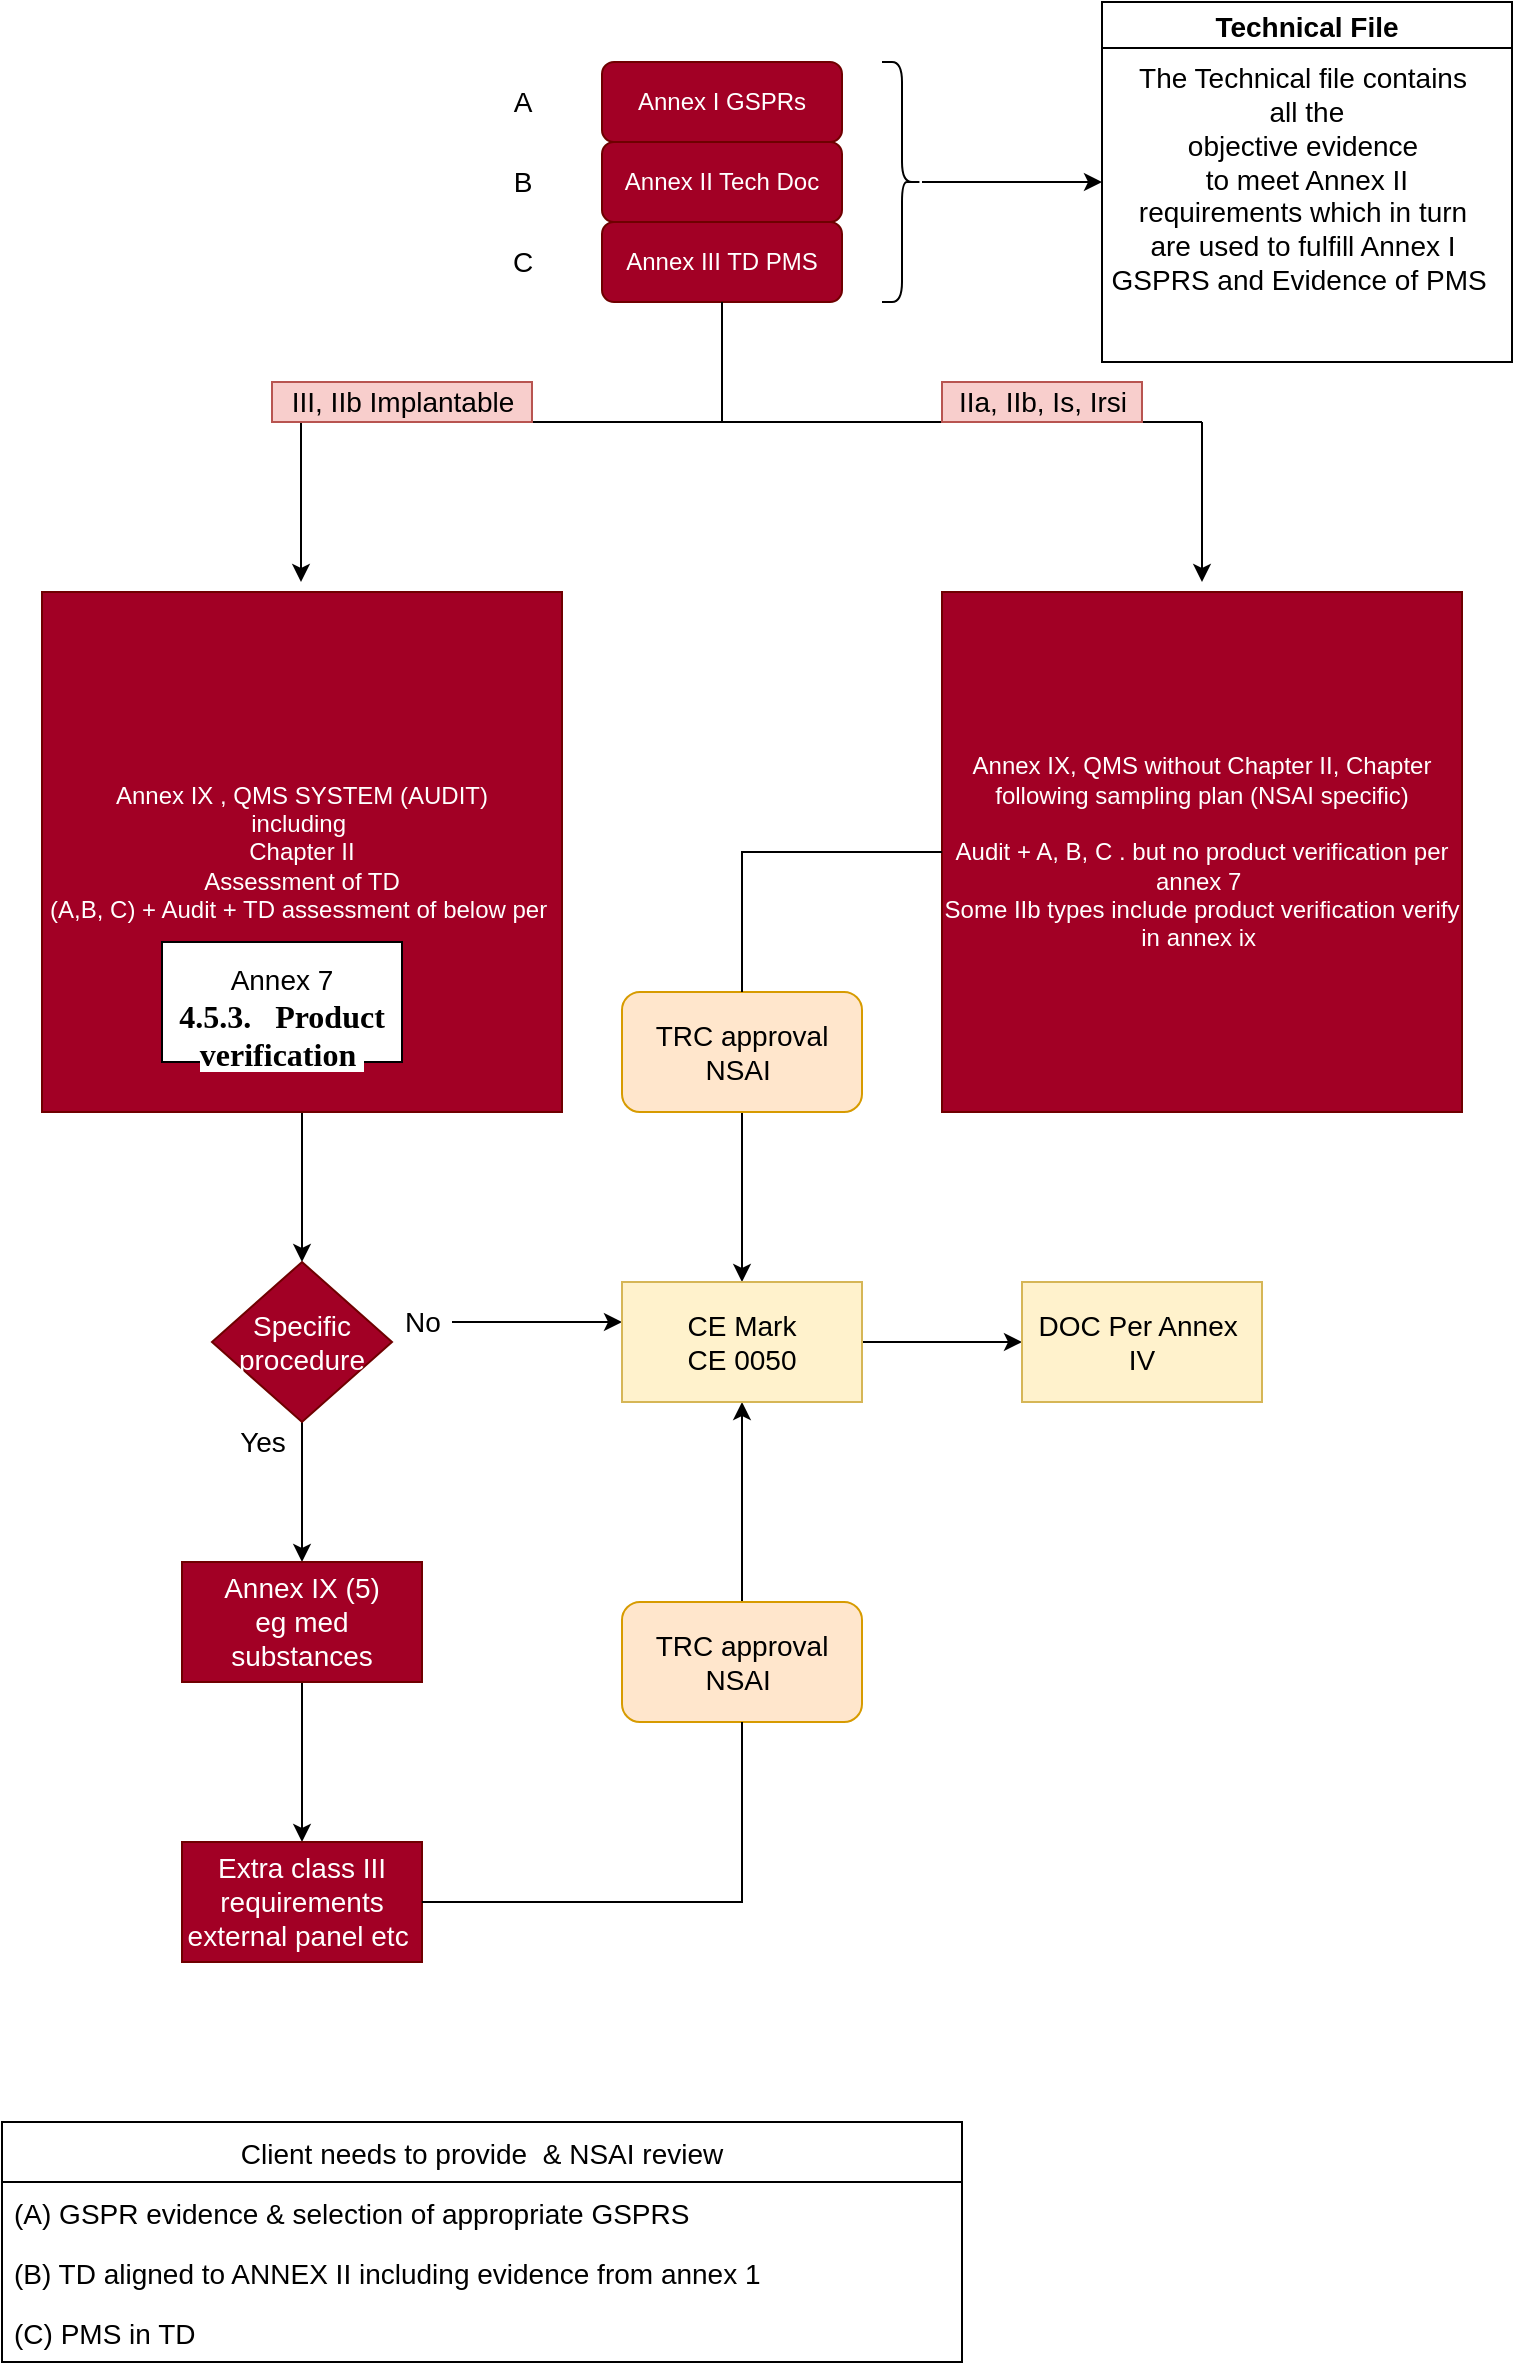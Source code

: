<mxfile version="16.4.11" type="github">
  <diagram id="C5RBs43oDa-KdzZeNtuy" name="Page-1">
    <mxGraphModel dx="1422" dy="762" grid="1" gridSize="10" guides="1" tooltips="1" connect="1" arrows="1" fold="1" page="1" pageScale="1" pageWidth="827" pageHeight="1169" math="0" shadow="0">
      <root>
        <mxCell id="WIyWlLk6GJQsqaUBKTNV-0" />
        <mxCell id="WIyWlLk6GJQsqaUBKTNV-1" parent="WIyWlLk6GJQsqaUBKTNV-0" />
        <mxCell id="HVooJQYuQ1VPeov1bg4N-0" value="Annex I GSPRs" style="rounded=1;whiteSpace=wrap;html=1;fontSize=12;glass=0;strokeWidth=1;shadow=0;fillColor=#a20025;fontColor=#ffffff;strokeColor=#6F0000;" vertex="1" parent="WIyWlLk6GJQsqaUBKTNV-1">
          <mxGeometry x="330" y="60" width="120" height="40" as="geometry" />
        </mxCell>
        <mxCell id="HVooJQYuQ1VPeov1bg4N-1" value="Annex II Tech Doc" style="rounded=1;whiteSpace=wrap;html=1;fontSize=12;glass=0;strokeWidth=1;shadow=0;fillColor=#a20025;fontColor=#ffffff;strokeColor=#6F0000;" vertex="1" parent="WIyWlLk6GJQsqaUBKTNV-1">
          <mxGeometry x="330" y="100" width="120" height="40" as="geometry" />
        </mxCell>
        <mxCell id="HVooJQYuQ1VPeov1bg4N-2" value="Annex III TD PMS" style="rounded=1;whiteSpace=wrap;html=1;fontSize=12;glass=0;strokeWidth=1;shadow=0;fillColor=#a20025;fontColor=#ffffff;strokeColor=#6F0000;" vertex="1" parent="WIyWlLk6GJQsqaUBKTNV-1">
          <mxGeometry x="330" y="140" width="120" height="40" as="geometry" />
        </mxCell>
        <mxCell id="HVooJQYuQ1VPeov1bg4N-16" style="edgeStyle=orthogonalEdgeStyle;rounded=0;orthogonalLoop=1;jettySize=auto;html=1;fontSize=14;" edge="1" parent="WIyWlLk6GJQsqaUBKTNV-1" source="HVooJQYuQ1VPeov1bg4N-3" target="HVooJQYuQ1VPeov1bg4N-15">
          <mxGeometry relative="1" as="geometry" />
        </mxCell>
        <mxCell id="HVooJQYuQ1VPeov1bg4N-3" value="Annex IX , QMS SYSTEM (AUDIT)&lt;br&gt;including&amp;nbsp;&lt;br&gt;Chapter II&lt;br&gt;Assessment of TD&lt;br&gt;(A,B, C) + Audit + TD assessment of below per&amp;nbsp;" style="whiteSpace=wrap;html=1;aspect=fixed;fillColor=#a20025;strokeColor=#6F0000;fontColor=#ffffff;" vertex="1" parent="WIyWlLk6GJQsqaUBKTNV-1">
          <mxGeometry x="50" y="325" width="260" height="260" as="geometry" />
        </mxCell>
        <mxCell id="HVooJQYuQ1VPeov1bg4N-40" style="edgeStyle=orthogonalEdgeStyle;rounded=0;orthogonalLoop=1;jettySize=auto;html=1;entryX=0.5;entryY=0;entryDx=0;entryDy=0;fontSize=14;startArrow=none;" edge="1" parent="WIyWlLk6GJQsqaUBKTNV-1" source="HVooJQYuQ1VPeov1bg4N-46" target="HVooJQYuQ1VPeov1bg4N-38">
          <mxGeometry relative="1" as="geometry" />
        </mxCell>
        <mxCell id="HVooJQYuQ1VPeov1bg4N-4" value="Annex IX, QMS without Chapter II, Chapter &lt;br&gt;following sampling plan (NSAI specific)&lt;br&gt;&lt;br&gt;Audit + A, B, C . but no product verification per annex 7&amp;nbsp;&lt;br&gt;Some IIb types include product verification verify in annex ix&amp;nbsp;" style="whiteSpace=wrap;html=1;aspect=fixed;fillColor=#a20025;fontColor=#ffffff;strokeColor=#6F0000;" vertex="1" parent="WIyWlLk6GJQsqaUBKTNV-1">
          <mxGeometry x="500" y="325" width="260" height="260" as="geometry" />
        </mxCell>
        <mxCell id="HVooJQYuQ1VPeov1bg4N-6" value="" style="endArrow=none;html=1;rounded=0;" edge="1" parent="WIyWlLk6GJQsqaUBKTNV-1">
          <mxGeometry width="50" height="50" relative="1" as="geometry">
            <mxPoint x="390" y="240" as="sourcePoint" />
            <mxPoint x="390" y="180" as="targetPoint" />
          </mxGeometry>
        </mxCell>
        <mxCell id="HVooJQYuQ1VPeov1bg4N-8" value="" style="endArrow=none;html=1;rounded=0;" edge="1" parent="WIyWlLk6GJQsqaUBKTNV-1">
          <mxGeometry width="50" height="50" relative="1" as="geometry">
            <mxPoint x="180" y="240" as="sourcePoint" />
            <mxPoint x="390" y="240" as="targetPoint" />
          </mxGeometry>
        </mxCell>
        <mxCell id="HVooJQYuQ1VPeov1bg4N-9" value="" style="endArrow=none;html=1;rounded=0;" edge="1" parent="WIyWlLk6GJQsqaUBKTNV-1">
          <mxGeometry width="50" height="50" relative="1" as="geometry">
            <mxPoint x="390" y="240" as="sourcePoint" />
            <mxPoint x="630" y="240" as="targetPoint" />
          </mxGeometry>
        </mxCell>
        <mxCell id="HVooJQYuQ1VPeov1bg4N-10" value="" style="endArrow=classic;html=1;rounded=0;" edge="1" parent="WIyWlLk6GJQsqaUBKTNV-1">
          <mxGeometry width="50" height="50" relative="1" as="geometry">
            <mxPoint x="179.5" y="240" as="sourcePoint" />
            <mxPoint x="179.5" y="320" as="targetPoint" />
          </mxGeometry>
        </mxCell>
        <mxCell id="HVooJQYuQ1VPeov1bg4N-11" value="" style="endArrow=classic;html=1;rounded=0;" edge="1" parent="WIyWlLk6GJQsqaUBKTNV-1">
          <mxGeometry width="50" height="50" relative="1" as="geometry">
            <mxPoint x="630" y="240" as="sourcePoint" />
            <mxPoint x="630" y="320" as="targetPoint" />
          </mxGeometry>
        </mxCell>
        <mxCell id="HVooJQYuQ1VPeov1bg4N-13" value="&lt;font style=&quot;font-size: 14px&quot;&gt;IIa, IIb, Is, Irsi&lt;/font&gt;" style="text;html=1;align=center;verticalAlign=middle;resizable=0;points=[];autosize=1;strokeColor=#b85450;fillColor=#f8cecc;" vertex="1" parent="WIyWlLk6GJQsqaUBKTNV-1">
          <mxGeometry x="500" y="220" width="100" height="20" as="geometry" />
        </mxCell>
        <mxCell id="HVooJQYuQ1VPeov1bg4N-14" value="III, IIb Implantable" style="text;html=1;align=center;verticalAlign=middle;resizable=0;points=[];autosize=1;strokeColor=#b85450;fillColor=#f8cecc;fontSize=14;" vertex="1" parent="WIyWlLk6GJQsqaUBKTNV-1">
          <mxGeometry x="165" y="220" width="130" height="20" as="geometry" />
        </mxCell>
        <mxCell id="HVooJQYuQ1VPeov1bg4N-17" style="edgeStyle=orthogonalEdgeStyle;rounded=0;orthogonalLoop=1;jettySize=auto;html=1;fontSize=14;" edge="1" parent="WIyWlLk6GJQsqaUBKTNV-1" source="HVooJQYuQ1VPeov1bg4N-15" target="HVooJQYuQ1VPeov1bg4N-18">
          <mxGeometry relative="1" as="geometry">
            <mxPoint x="180" y="810" as="targetPoint" />
          </mxGeometry>
        </mxCell>
        <mxCell id="HVooJQYuQ1VPeov1bg4N-15" value="Specific procedure" style="rhombus;whiteSpace=wrap;html=1;fontSize=14;fillColor=#a20025;fontColor=#ffffff;strokeColor=#6F0000;" vertex="1" parent="WIyWlLk6GJQsqaUBKTNV-1">
          <mxGeometry x="135" y="660" width="90" height="80" as="geometry" />
        </mxCell>
        <mxCell id="HVooJQYuQ1VPeov1bg4N-36" value="" style="edgeStyle=orthogonalEdgeStyle;rounded=0;orthogonalLoop=1;jettySize=auto;html=1;fontSize=14;" edge="1" parent="WIyWlLk6GJQsqaUBKTNV-1" source="HVooJQYuQ1VPeov1bg4N-18" target="HVooJQYuQ1VPeov1bg4N-35">
          <mxGeometry relative="1" as="geometry" />
        </mxCell>
        <mxCell id="HVooJQYuQ1VPeov1bg4N-18" value="Annex IX (5)&lt;br&gt;eg med substances" style="rounded=0;whiteSpace=wrap;html=1;fontSize=14;fillColor=#a20025;fontColor=#ffffff;strokeColor=#6F0000;" vertex="1" parent="WIyWlLk6GJQsqaUBKTNV-1">
          <mxGeometry x="120" y="810" width="120" height="60" as="geometry" />
        </mxCell>
        <mxCell id="HVooJQYuQ1VPeov1bg4N-19" value="&lt;br&gt;Annex 7&lt;br&gt;&lt;span style=&quot;color: rgb(0 , 0 , 0) ; font-family: &amp;#34;times new roman&amp;#34; ; font-size: 16px ; font-style: normal ; font-weight: 700 ; letter-spacing: normal ; text-align: justify ; text-indent: 0px ; text-transform: none ; word-spacing: 0px ; background-color: rgb(255 , 255 , 255) ; display: inline ; float: none&quot;&gt;4.5.3.&amp;nbsp;&amp;nbsp;&amp;nbsp;Product verification&amp;nbsp;&lt;/span&gt;&lt;br&gt;" style="rounded=0;whiteSpace=wrap;html=1;fontSize=14;" vertex="1" parent="WIyWlLk6GJQsqaUBKTNV-1">
          <mxGeometry x="110" y="500" width="120" height="60" as="geometry" />
        </mxCell>
        <mxCell id="HVooJQYuQ1VPeov1bg4N-20" value="A" style="text;html=1;align=center;verticalAlign=middle;resizable=0;points=[];autosize=1;strokeColor=none;fillColor=none;fontSize=14;" vertex="1" parent="WIyWlLk6GJQsqaUBKTNV-1">
          <mxGeometry x="280" y="70" width="20" height="20" as="geometry" />
        </mxCell>
        <mxCell id="HVooJQYuQ1VPeov1bg4N-21" value="B" style="text;html=1;align=center;verticalAlign=middle;resizable=0;points=[];autosize=1;strokeColor=none;fillColor=none;fontSize=14;" vertex="1" parent="WIyWlLk6GJQsqaUBKTNV-1">
          <mxGeometry x="280" y="110" width="20" height="20" as="geometry" />
        </mxCell>
        <mxCell id="HVooJQYuQ1VPeov1bg4N-23" value="C" style="text;html=1;align=center;verticalAlign=middle;resizable=0;points=[];autosize=1;strokeColor=none;fillColor=none;fontSize=14;" vertex="1" parent="WIyWlLk6GJQsqaUBKTNV-1">
          <mxGeometry x="275" y="150" width="30" height="20" as="geometry" />
        </mxCell>
        <mxCell id="HVooJQYuQ1VPeov1bg4N-27" value="Yes" style="text;html=1;align=center;verticalAlign=middle;resizable=0;points=[];autosize=1;strokeColor=none;fillColor=none;fontSize=14;" vertex="1" parent="WIyWlLk6GJQsqaUBKTNV-1">
          <mxGeometry x="140" y="740" width="40" height="20" as="geometry" />
        </mxCell>
        <mxCell id="HVooJQYuQ1VPeov1bg4N-39" value="" style="edgeStyle=orthogonalEdgeStyle;rounded=0;orthogonalLoop=1;jettySize=auto;html=1;fontSize=14;" edge="1" parent="WIyWlLk6GJQsqaUBKTNV-1" source="HVooJQYuQ1VPeov1bg4N-28" target="HVooJQYuQ1VPeov1bg4N-38">
          <mxGeometry relative="1" as="geometry">
            <Array as="points">
              <mxPoint x="230" y="700" />
              <mxPoint x="230" y="700" />
            </Array>
          </mxGeometry>
        </mxCell>
        <mxCell id="HVooJQYuQ1VPeov1bg4N-28" value="No" style="text;html=1;align=center;verticalAlign=middle;resizable=0;points=[];autosize=1;strokeColor=none;fillColor=none;fontSize=14;" vertex="1" parent="WIyWlLk6GJQsqaUBKTNV-1">
          <mxGeometry x="225" y="680" width="30" height="20" as="geometry" />
        </mxCell>
        <mxCell id="HVooJQYuQ1VPeov1bg4N-29" value="Client needs to provide  &amp; NSAI review" style="swimlane;fontStyle=0;childLayout=stackLayout;horizontal=1;startSize=30;horizontalStack=0;resizeParent=1;resizeParentMax=0;resizeLast=0;collapsible=1;marginBottom=0;fontSize=14;" vertex="1" parent="WIyWlLk6GJQsqaUBKTNV-1">
          <mxGeometry x="30" y="1090" width="480" height="120" as="geometry" />
        </mxCell>
        <mxCell id="HVooJQYuQ1VPeov1bg4N-30" value="(A) GSPR evidence &amp; selection of appropriate GSPRS" style="text;strokeColor=none;fillColor=none;align=left;verticalAlign=middle;spacingLeft=4;spacingRight=4;overflow=hidden;points=[[0,0.5],[1,0.5]];portConstraint=eastwest;rotatable=0;fontSize=14;" vertex="1" parent="HVooJQYuQ1VPeov1bg4N-29">
          <mxGeometry y="30" width="480" height="30" as="geometry" />
        </mxCell>
        <mxCell id="HVooJQYuQ1VPeov1bg4N-31" value="(B) TD aligned to ANNEX II including evidence from annex 1" style="text;strokeColor=none;fillColor=none;align=left;verticalAlign=middle;spacingLeft=4;spacingRight=4;overflow=hidden;points=[[0,0.5],[1,0.5]];portConstraint=eastwest;rotatable=0;fontSize=14;" vertex="1" parent="HVooJQYuQ1VPeov1bg4N-29">
          <mxGeometry y="60" width="480" height="30" as="geometry" />
        </mxCell>
        <mxCell id="HVooJQYuQ1VPeov1bg4N-32" value="(C) PMS in TD" style="text;strokeColor=none;fillColor=none;align=left;verticalAlign=middle;spacingLeft=4;spacingRight=4;overflow=hidden;points=[[0,0.5],[1,0.5]];portConstraint=eastwest;rotatable=0;fontSize=14;" vertex="1" parent="HVooJQYuQ1VPeov1bg4N-29">
          <mxGeometry y="90" width="480" height="30" as="geometry" />
        </mxCell>
        <mxCell id="HVooJQYuQ1VPeov1bg4N-37" style="edgeStyle=orthogonalEdgeStyle;rounded=0;orthogonalLoop=1;jettySize=auto;html=1;fontSize=14;startArrow=none;" edge="1" parent="WIyWlLk6GJQsqaUBKTNV-1" source="HVooJQYuQ1VPeov1bg4N-44">
          <mxGeometry relative="1" as="geometry">
            <mxPoint x="400" y="730" as="targetPoint" />
          </mxGeometry>
        </mxCell>
        <mxCell id="HVooJQYuQ1VPeov1bg4N-35" value="Extra class III requirements external panel etc&amp;nbsp;" style="whiteSpace=wrap;html=1;fontSize=14;fillColor=#a20025;strokeColor=#6F0000;fontColor=#ffffff;rounded=0;" vertex="1" parent="WIyWlLk6GJQsqaUBKTNV-1">
          <mxGeometry x="120" y="950" width="120" height="60" as="geometry" />
        </mxCell>
        <mxCell id="HVooJQYuQ1VPeov1bg4N-43" value="" style="edgeStyle=orthogonalEdgeStyle;rounded=0;orthogonalLoop=1;jettySize=auto;html=1;fontSize=14;" edge="1" parent="WIyWlLk6GJQsqaUBKTNV-1" source="HVooJQYuQ1VPeov1bg4N-38" target="HVooJQYuQ1VPeov1bg4N-42">
          <mxGeometry relative="1" as="geometry" />
        </mxCell>
        <mxCell id="HVooJQYuQ1VPeov1bg4N-38" value="CE Mark&lt;br&gt;CE 0050" style="whiteSpace=wrap;html=1;fontSize=14;fillColor=#fff2cc;strokeColor=#d6b656;" vertex="1" parent="WIyWlLk6GJQsqaUBKTNV-1">
          <mxGeometry x="340" y="670" width="120" height="60" as="geometry" />
        </mxCell>
        <mxCell id="HVooJQYuQ1VPeov1bg4N-42" value="DOC Per Annex&amp;nbsp; IV" style="whiteSpace=wrap;html=1;fontSize=14;fillColor=#fff2cc;strokeColor=#d6b656;" vertex="1" parent="WIyWlLk6GJQsqaUBKTNV-1">
          <mxGeometry x="540" y="670" width="120" height="60" as="geometry" />
        </mxCell>
        <mxCell id="HVooJQYuQ1VPeov1bg4N-44" value="TRC approval NSAI&amp;nbsp;" style="rounded=1;whiteSpace=wrap;html=1;fontSize=14;fillColor=#ffe6cc;strokeColor=#d79b00;" vertex="1" parent="WIyWlLk6GJQsqaUBKTNV-1">
          <mxGeometry x="340" y="830" width="120" height="60" as="geometry" />
        </mxCell>
        <mxCell id="HVooJQYuQ1VPeov1bg4N-45" value="" style="edgeStyle=orthogonalEdgeStyle;rounded=0;orthogonalLoop=1;jettySize=auto;html=1;fontSize=14;endArrow=none;" edge="1" parent="WIyWlLk6GJQsqaUBKTNV-1" source="HVooJQYuQ1VPeov1bg4N-35" target="HVooJQYuQ1VPeov1bg4N-44">
          <mxGeometry relative="1" as="geometry">
            <mxPoint x="400" y="730" as="targetPoint" />
            <mxPoint x="240" y="980" as="sourcePoint" />
          </mxGeometry>
        </mxCell>
        <mxCell id="HVooJQYuQ1VPeov1bg4N-46" value="TRC approval NSAI&amp;nbsp;" style="rounded=1;whiteSpace=wrap;html=1;fontSize=14;fillColor=#ffe6cc;strokeColor=#d79b00;" vertex="1" parent="WIyWlLk6GJQsqaUBKTNV-1">
          <mxGeometry x="340" y="525" width="120" height="60" as="geometry" />
        </mxCell>
        <mxCell id="HVooJQYuQ1VPeov1bg4N-47" value="" style="edgeStyle=orthogonalEdgeStyle;rounded=0;orthogonalLoop=1;jettySize=auto;html=1;entryX=0.5;entryY=0;entryDx=0;entryDy=0;fontSize=14;endArrow=none;" edge="1" parent="WIyWlLk6GJQsqaUBKTNV-1" source="HVooJQYuQ1VPeov1bg4N-4" target="HVooJQYuQ1VPeov1bg4N-46">
          <mxGeometry relative="1" as="geometry">
            <mxPoint x="500" y="455" as="sourcePoint" />
            <mxPoint x="400" y="670" as="targetPoint" />
          </mxGeometry>
        </mxCell>
        <mxCell id="HVooJQYuQ1VPeov1bg4N-49" style="edgeStyle=orthogonalEdgeStyle;rounded=0;orthogonalLoop=1;jettySize=auto;html=1;fontSize=14;" edge="1" parent="WIyWlLk6GJQsqaUBKTNV-1" source="HVooJQYuQ1VPeov1bg4N-48" target="HVooJQYuQ1VPeov1bg4N-50">
          <mxGeometry relative="1" as="geometry">
            <mxPoint x="580" y="120" as="targetPoint" />
          </mxGeometry>
        </mxCell>
        <mxCell id="HVooJQYuQ1VPeov1bg4N-48" value="" style="shape=curlyBracket;whiteSpace=wrap;html=1;rounded=1;flipH=1;fontSize=14;" vertex="1" parent="WIyWlLk6GJQsqaUBKTNV-1">
          <mxGeometry x="470" y="60" width="20" height="120" as="geometry" />
        </mxCell>
        <mxCell id="HVooJQYuQ1VPeov1bg4N-50" value="Technical File" style="swimlane;fontSize=14;" vertex="1" parent="WIyWlLk6GJQsqaUBKTNV-1">
          <mxGeometry x="580" y="30" width="205" height="180" as="geometry" />
        </mxCell>
        <mxCell id="HVooJQYuQ1VPeov1bg4N-51" value="&lt;br&gt;The Technical file contains&lt;br&gt;&amp;nbsp;all the &lt;br&gt;objective evidence&lt;br&gt;&amp;nbsp;to meet Annex II &lt;br&gt;requirements which in turn&lt;br&gt;are used to fulfill Annex I&lt;br&gt;GSPRS and Evidence of PMS&amp;nbsp;" style="text;html=1;align=center;verticalAlign=middle;resizable=0;points=[];autosize=1;strokeColor=none;fillColor=none;fontSize=14;" vertex="1" parent="HVooJQYuQ1VPeov1bg4N-50">
          <mxGeometry x="-5" y="10" width="210" height="140" as="geometry" />
        </mxCell>
      </root>
    </mxGraphModel>
  </diagram>
</mxfile>
